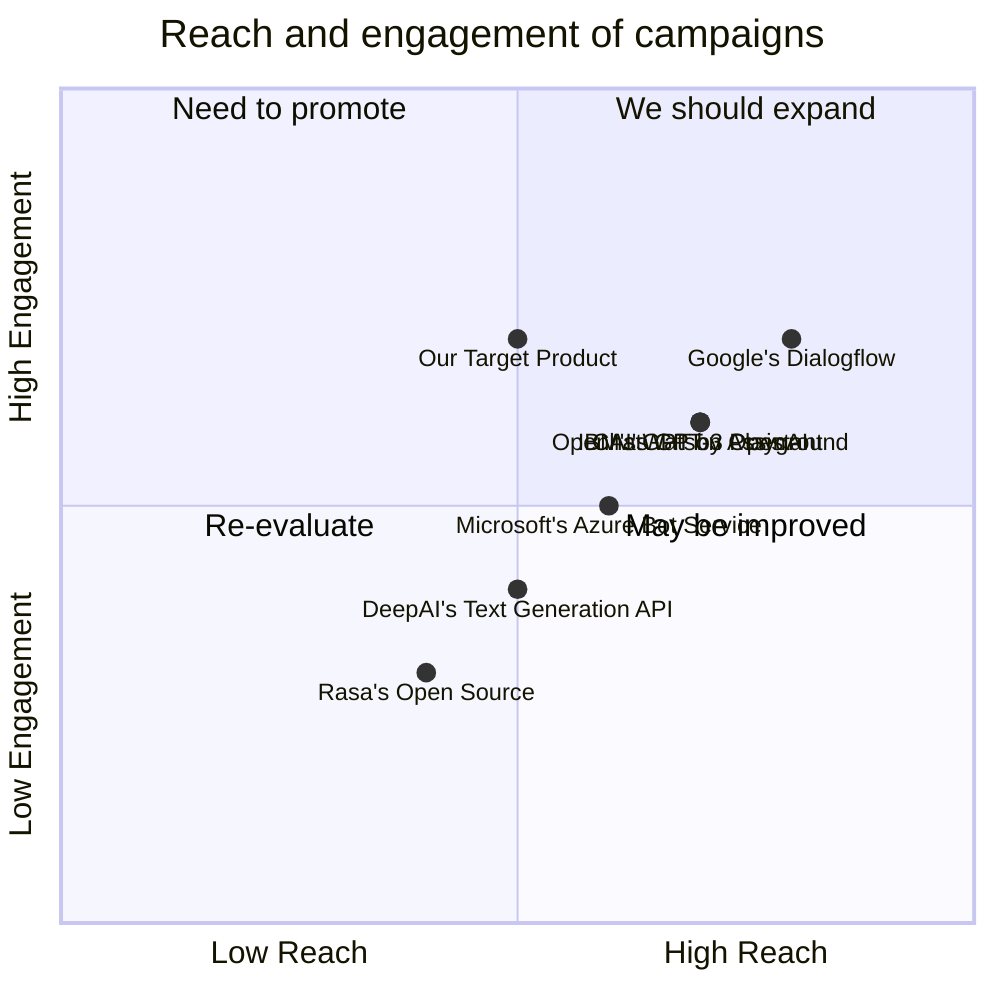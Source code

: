 quadrantChart
    title Reach and engagement of campaigns
    x-axis Low Reach --> High Reach
    y-axis Low Engagement --> High Engagement
    quadrant-1 We should expand
    quadrant-2 Need to promote
    quadrant-3 Re-evaluate
    quadrant-4 May be improved
    "OpenAI's GPT-3 Playground": [0.7, 0.6]
    "DeepAI's Text Generation API": [0.5, 0.4]
    "Google's Dialogflow": [0.8, 0.7]
    "Microsoft's Azure Bot Service": [0.6, 0.5]
    "IBM's Watson Assistant": [0.7, 0.6]
    "Rasa's Open Source": [0.4, 0.3]
    "ChatGPT by OpenAI": [0.7, 0.6]
    "Our Target Product": [0.5, 0.7]